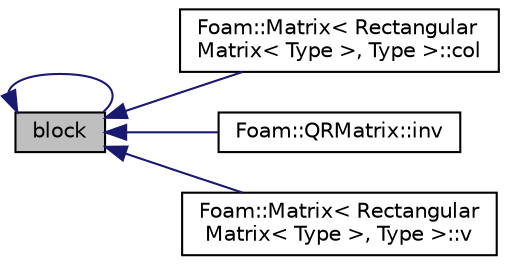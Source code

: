 digraph "block"
{
  bgcolor="transparent";
  edge [fontname="Helvetica",fontsize="10",labelfontname="Helvetica",labelfontsize="10"];
  node [fontname="Helvetica",fontsize="10",shape=record];
  rankdir="LR";
  Node113 [label="block",height=0.2,width=0.4,color="black", fillcolor="grey75", style="filled", fontcolor="black"];
  Node113 -> Node113 [dir="back",color="midnightblue",fontsize="10",style="solid",fontname="Helvetica"];
  Node113 -> Node114 [dir="back",color="midnightblue",fontsize="10",style="solid",fontname="Helvetica"];
  Node114 [label="Foam::Matrix\< Rectangular\lMatrix\< Type \>, Type \>::col",height=0.2,width=0.4,color="black",URL="$a27889.html#ae9ecd0a4265dcd94a922ab5838c0b2ec"];
  Node113 -> Node115 [dir="back",color="midnightblue",fontsize="10",style="solid",fontname="Helvetica"];
  Node115 [label="Foam::QRMatrix::inv",height=0.2,width=0.4,color="black",URL="$a28189.html#ad724db7ea7d39c630c648f1de25c188f",tooltip="Return the inverse of a square matrix. "];
  Node113 -> Node116 [dir="back",color="midnightblue",fontsize="10",style="solid",fontname="Helvetica"];
  Node116 [label="Foam::Matrix\< Rectangular\lMatrix\< Type \>, Type \>::v",height=0.2,width=0.4,color="black",URL="$a27889.html#ada7b79072f9cbc565d34a837f251d77d",tooltip="Return element vector of the Matrix. "];
}
